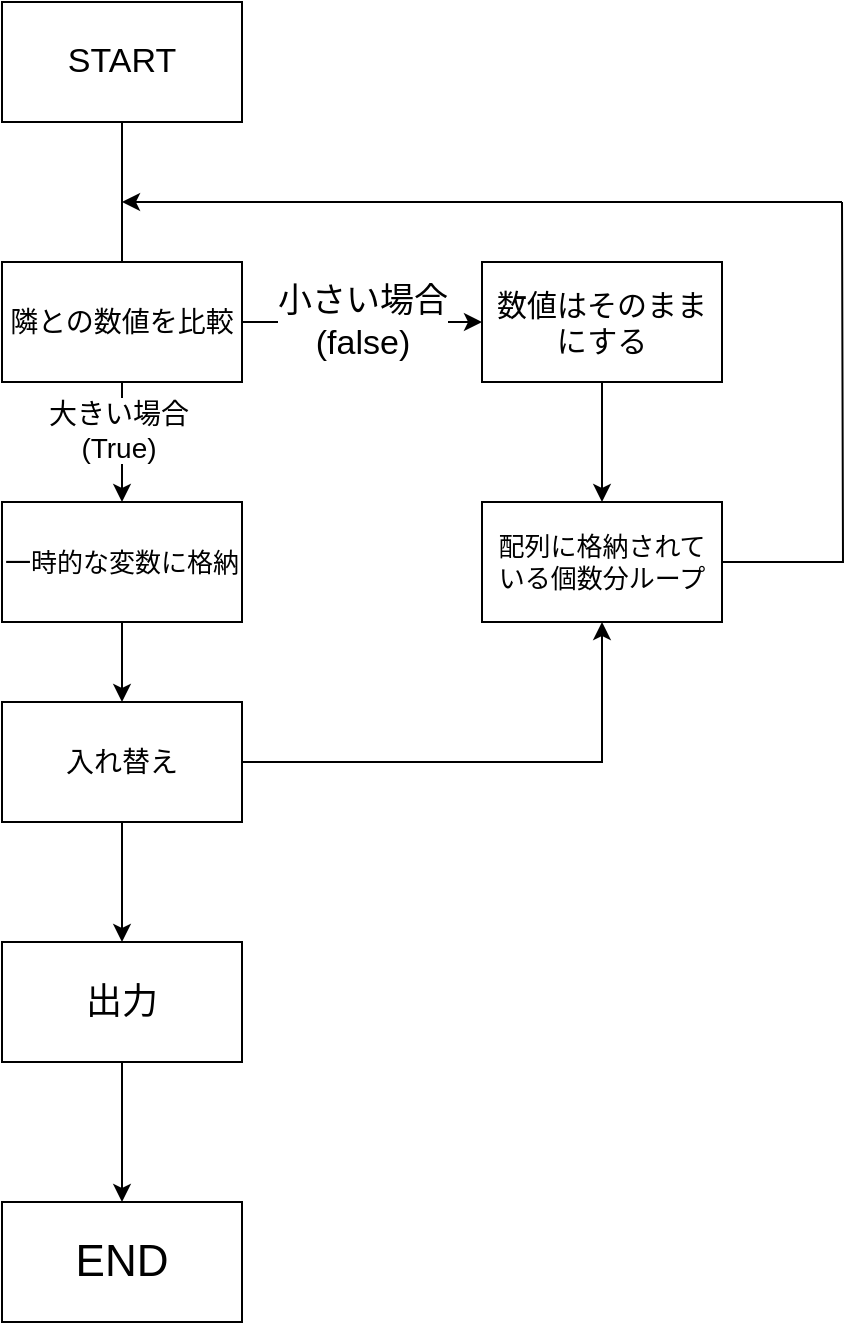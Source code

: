 <mxfile version="13.8.0" type="github">
  <diagram id="zz4J_zeyeDPSYXP4pqU5" name="Page-1">
    <mxGraphModel dx="1350" dy="711" grid="1" gridSize="10" guides="1" tooltips="1" connect="1" arrows="1" fold="1" page="1" pageScale="1" pageWidth="827" pageHeight="1169" math="0" shadow="0">
      <root>
        <mxCell id="0" />
        <mxCell id="1" parent="0" />
        <mxCell id="GnammL_zW7rf_ZhL0HVK-3" style="edgeStyle=orthogonalEdgeStyle;rounded=0;orthogonalLoop=1;jettySize=auto;html=1;exitX=0.5;exitY=1;exitDx=0;exitDy=0;entryX=0.5;entryY=0;entryDx=0;entryDy=0;" parent="1" source="GnammL_zW7rf_ZhL0HVK-1" target="GnammL_zW7rf_ZhL0HVK-2" edge="1">
          <mxGeometry relative="1" as="geometry">
            <Array as="points">
              <mxPoint x="400" y="210" />
              <mxPoint x="400" y="210" />
            </Array>
          </mxGeometry>
        </mxCell>
        <mxCell id="GnammL_zW7rf_ZhL0HVK-1" value="&lt;div style=&quot;font-size: 17px&quot;&gt;&lt;font style=&quot;font-size: 17px&quot;&gt;START&lt;/font&gt;&lt;/div&gt;" style="rounded=0;whiteSpace=wrap;html=1;" parent="1" vertex="1">
          <mxGeometry x="340" y="70" width="120" height="60" as="geometry" />
        </mxCell>
        <mxCell id="GnammL_zW7rf_ZhL0HVK-4" style="edgeStyle=orthogonalEdgeStyle;rounded=0;orthogonalLoop=1;jettySize=auto;html=1;fontSize=14;entryX=0.5;entryY=0;entryDx=0;entryDy=0;" parent="1" source="GnammL_zW7rf_ZhL0HVK-2" target="GnammL_zW7rf_ZhL0HVK-7" edge="1">
          <mxGeometry relative="1" as="geometry">
            <mxPoint x="400" y="330" as="targetPoint" />
          </mxGeometry>
        </mxCell>
        <mxCell id="GnammL_zW7rf_ZhL0HVK-6" value="&lt;div&gt;大きい場合&lt;/div&gt;&lt;div&gt;(True)&lt;br&gt;&lt;/div&gt;" style="edgeLabel;html=1;align=center;verticalAlign=middle;resizable=0;points=[];fontSize=14;" parent="GnammL_zW7rf_ZhL0HVK-4" vertex="1" connectable="0">
          <mxGeometry x="-0.2" y="-2" relative="1" as="geometry">
            <mxPoint as="offset" />
          </mxGeometry>
        </mxCell>
        <mxCell id="GnammL_zW7rf_ZhL0HVK-9" style="edgeStyle=orthogonalEdgeStyle;rounded=0;orthogonalLoop=1;jettySize=auto;html=1;entryX=0;entryY=0.5;entryDx=0;entryDy=0;fontSize=14;" parent="1" source="GnammL_zW7rf_ZhL0HVK-2" target="GnammL_zW7rf_ZhL0HVK-8" edge="1">
          <mxGeometry relative="1" as="geometry" />
        </mxCell>
        <mxCell id="GnammL_zW7rf_ZhL0HVK-10" value="&lt;div&gt;&lt;font style=&quot;font-size: 17px&quot;&gt;小さい場合&lt;/font&gt;&lt;/div&gt;&lt;div&gt;&lt;font style=&quot;font-size: 17px&quot;&gt;(false)&lt;br&gt;&lt;/font&gt;&lt;/div&gt;" style="edgeLabel;html=1;align=center;verticalAlign=middle;resizable=0;points=[];fontSize=14;" parent="GnammL_zW7rf_ZhL0HVK-9" vertex="1" connectable="0">
          <mxGeometry x="-0.25" y="-3" relative="1" as="geometry">
            <mxPoint x="15" y="-3" as="offset" />
          </mxGeometry>
        </mxCell>
        <mxCell id="GnammL_zW7rf_ZhL0HVK-2" value="隣との数値を比較" style="rounded=0;whiteSpace=wrap;html=1;fontSize=14;" parent="1" vertex="1">
          <mxGeometry x="340" y="200" width="120" height="60" as="geometry" />
        </mxCell>
        <mxCell id="qVZdqZ5SIJGl7KjkLreE-2" style="edgeStyle=orthogonalEdgeStyle;rounded=0;orthogonalLoop=1;jettySize=auto;html=1;entryX=0.5;entryY=0;entryDx=0;entryDy=0;" edge="1" parent="1" source="GnammL_zW7rf_ZhL0HVK-7" target="qVZdqZ5SIJGl7KjkLreE-1">
          <mxGeometry relative="1" as="geometry" />
        </mxCell>
        <mxCell id="GnammL_zW7rf_ZhL0HVK-7" value="&lt;font style=&quot;font-size: 13px&quot;&gt;一時的な変数に格納&lt;/font&gt;" style="rounded=0;whiteSpace=wrap;html=1;fontSize=14;" parent="1" vertex="1">
          <mxGeometry x="340" y="320" width="120" height="60" as="geometry" />
        </mxCell>
        <mxCell id="27N5OFfCC09W6TffT3J2-8" style="edgeStyle=orthogonalEdgeStyle;rounded=0;orthogonalLoop=1;jettySize=auto;html=1;entryX=0.5;entryY=0;entryDx=0;entryDy=0;" parent="1" source="GnammL_zW7rf_ZhL0HVK-8" target="GnammL_zW7rf_ZhL0HVK-13" edge="1">
          <mxGeometry relative="1" as="geometry" />
        </mxCell>
        <mxCell id="GnammL_zW7rf_ZhL0HVK-8" value="&lt;font style=&quot;font-size: 15px&quot;&gt;数値はそのままにする&lt;/font&gt;" style="rounded=0;whiteSpace=wrap;html=1;fontSize=14;" parent="1" vertex="1">
          <mxGeometry x="580" y="200" width="120" height="60" as="geometry" />
        </mxCell>
        <mxCell id="GnammL_zW7rf_ZhL0HVK-13" value="&lt;div style=&quot;font-size: 13px&quot;&gt;&lt;font style=&quot;font-size: 13px&quot;&gt;配列に格納されて&lt;/font&gt;&lt;/div&gt;&lt;div style=&quot;font-size: 13px&quot;&gt;&lt;font style=&quot;font-size: 13px&quot;&gt;いる個数分ループ&lt;br&gt;&lt;/font&gt;&lt;/div&gt;" style="rounded=0;whiteSpace=wrap;html=1;fontSize=14;" parent="1" vertex="1">
          <mxGeometry x="580" y="320" width="120" height="60" as="geometry" />
        </mxCell>
        <mxCell id="27N5OFfCC09W6TffT3J2-35" style="edgeStyle=orthogonalEdgeStyle;rounded=0;jumpStyle=arc;orthogonalLoop=1;jettySize=auto;html=1;strokeColor=#000000;" parent="1" edge="1">
          <mxGeometry relative="1" as="geometry">
            <mxPoint x="400" y="170" as="targetPoint" />
            <mxPoint x="760" y="170" as="sourcePoint" />
          </mxGeometry>
        </mxCell>
        <mxCell id="27N5OFfCC09W6TffT3J2-33" style="edgeStyle=orthogonalEdgeStyle;jumpStyle=arc;orthogonalLoop=1;jettySize=auto;html=1;strokeColor=#000000;verticalAlign=bottom;horizontal=0;fontStyle=0;align=right;labelBackgroundColor=#ffffff;rounded=0;endArrow=none;endFill=0;" parent="1" source="GnammL_zW7rf_ZhL0HVK-13" edge="1">
          <mxGeometry relative="1" as="geometry">
            <mxPoint x="760" y="170" as="targetPoint" />
          </mxGeometry>
        </mxCell>
        <mxCell id="qVZdqZ5SIJGl7KjkLreE-3" style="edgeStyle=orthogonalEdgeStyle;rounded=0;orthogonalLoop=1;jettySize=auto;html=1;entryX=0.5;entryY=1;entryDx=0;entryDy=0;" edge="1" parent="1" source="qVZdqZ5SIJGl7KjkLreE-1" target="GnammL_zW7rf_ZhL0HVK-13">
          <mxGeometry relative="1" as="geometry" />
        </mxCell>
        <mxCell id="qVZdqZ5SIJGl7KjkLreE-5" style="edgeStyle=orthogonalEdgeStyle;rounded=0;orthogonalLoop=1;jettySize=auto;html=1;entryX=0.5;entryY=0;entryDx=0;entryDy=0;" edge="1" parent="1" source="qVZdqZ5SIJGl7KjkLreE-1" target="qVZdqZ5SIJGl7KjkLreE-4">
          <mxGeometry relative="1" as="geometry" />
        </mxCell>
        <mxCell id="qVZdqZ5SIJGl7KjkLreE-1" value="&lt;font style=&quot;font-size: 14px&quot;&gt;入れ替え&lt;/font&gt;" style="rounded=0;whiteSpace=wrap;html=1;" vertex="1" parent="1">
          <mxGeometry x="340" y="420" width="120" height="60" as="geometry" />
        </mxCell>
        <mxCell id="qVZdqZ5SIJGl7KjkLreE-6" style="edgeStyle=orthogonalEdgeStyle;rounded=0;orthogonalLoop=1;jettySize=auto;html=1;" edge="1" parent="1" source="qVZdqZ5SIJGl7KjkLreE-4">
          <mxGeometry relative="1" as="geometry">
            <mxPoint x="400" y="670" as="targetPoint" />
          </mxGeometry>
        </mxCell>
        <mxCell id="qVZdqZ5SIJGl7KjkLreE-4" value="&lt;font style=&quot;font-size: 18px&quot;&gt;出力&lt;/font&gt;" style="rounded=0;whiteSpace=wrap;html=1;" vertex="1" parent="1">
          <mxGeometry x="340" y="540" width="120" height="60" as="geometry" />
        </mxCell>
        <mxCell id="qVZdqZ5SIJGl7KjkLreE-7" value="&lt;font style=&quot;font-size: 22px&quot;&gt;END&lt;/font&gt;" style="rounded=0;whiteSpace=wrap;html=1;" vertex="1" parent="1">
          <mxGeometry x="340" y="670" width="120" height="60" as="geometry" />
        </mxCell>
      </root>
    </mxGraphModel>
  </diagram>
</mxfile>
